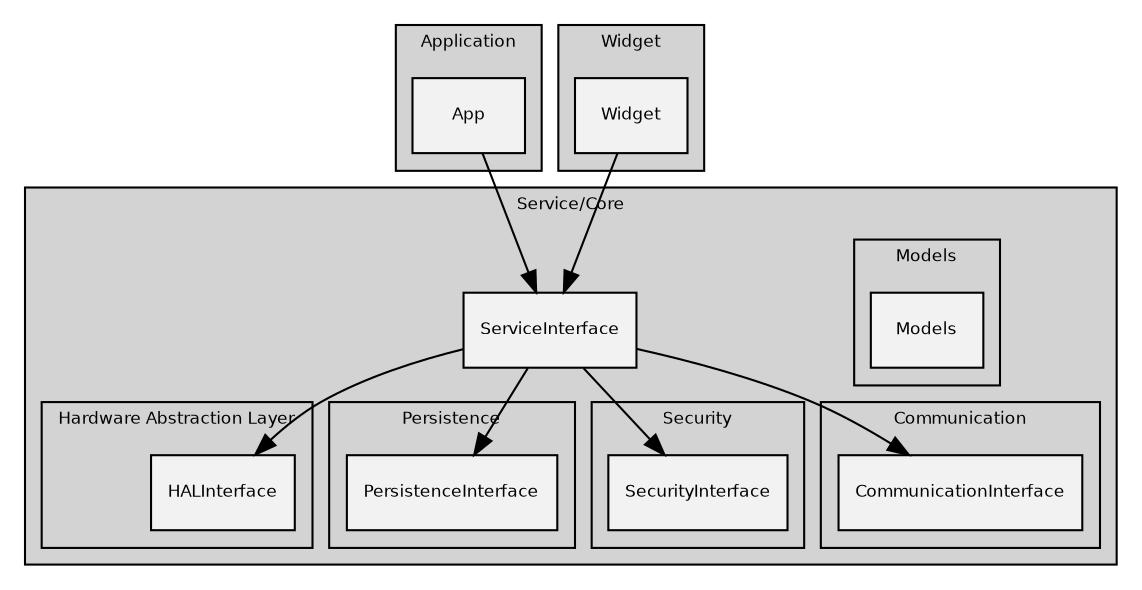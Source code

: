 digraph G {
	fontname = "Bitstream Vera Sans";
	fontsize = 8;

	node[shape=record, style=filled, fillcolor=gray95, color=black, fontname="Bitstream Vera Sans", fontsize=8];
	edge[arrowhead="none", fontname="Bitstream Vera Sans", fontsize=8];

	subgraph clusterCore {
		label = "Service/Core";
		style = filled;
	
		subgraph clusterHAL {
			label = "Hardware Abstraction Layer";
			style=filled;
			HALInterface
		}
		subgraph clusterPersistence {
			label = "Persistence";
			style=filled;
			PersistenceInterface
		}
		subgraph clusterSecurity {
			label = "Security";
			style=filled;
			SecurityInterface
		}
		subgraph clusterCommunication {
			label = "Communication";
			style=filled;
			CommunicationInterface
		}
		subgraph clusterModel {
			label = "Models"
			style = filled;
			Models
		}


		ServiceInterface
	}
	subgraph clusterApplication {
		label = "Application";
		style = filled;
		App
	}
	subgraph clusterWidget {
		label = "Widget";
		style = filled;
		Widget
	}
	App -> ServiceInterface [arrowhead=normal];
	Widget -> ServiceInterface [arrowhead=normal];
	ServiceInterface -> HALInterface [arrowhead=normal];
	ServiceInterface -> PersistenceInterface [arrowhead=normal];
	ServiceInterface -> SecurityInterface [arrowhead=normal];
	ServiceInterface -> CommunicationInterface [arrowhead=normal];
}